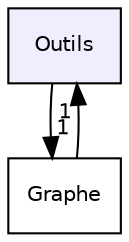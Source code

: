 digraph "Outils" {
  compound=true
  node [ fontsize="10", fontname="Helvetica"];
  edge [ labelfontsize="10", labelfontname="Helvetica"];
  dir_7cc655c7f6324b48004907ae31af80af [shape=box, label="Outils", style="filled", fillcolor="#eeeeff", pencolor="black", URL="dir_7cc655c7f6324b48004907ae31af80af.html"];
  dir_79f6e09f870cfeb41e2c1f1d5ff4743b [shape=box label="Graphe" URL="dir_79f6e09f870cfeb41e2c1f1d5ff4743b.html"];
  dir_7cc655c7f6324b48004907ae31af80af->dir_79f6e09f870cfeb41e2c1f1d5ff4743b [headlabel="1", labeldistance=1.5 headhref="dir_000002_000001.html"];
  dir_79f6e09f870cfeb41e2c1f1d5ff4743b->dir_7cc655c7f6324b48004907ae31af80af [headlabel="1", labeldistance=1.5 headhref="dir_000001_000002.html"];
}
